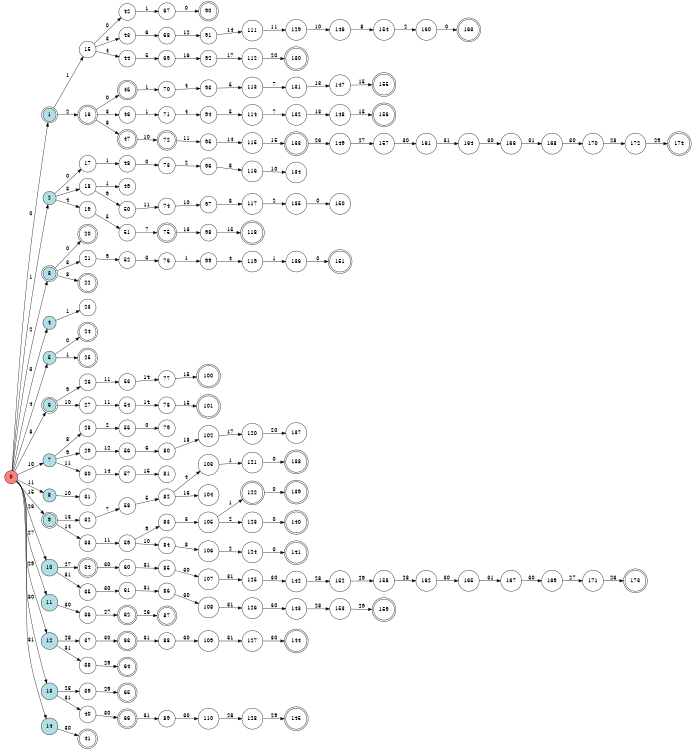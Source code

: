 digraph APTA {
__start0 [label="" shape="none"];

rankdir=LR;
size="8,5";

s0 [style="filled", color="black", fillcolor="#ff817b" shape="circle", label="0"];
s1 [style="rounded,filled", color="black", fillcolor="powderblue" shape="doublecircle", label="1"];
s2 [style="filled", color="black", fillcolor="powderblue" shape="circle", label="2"];
s3 [style="rounded,filled", color="black", fillcolor="powderblue" shape="doublecircle", label="3"];
s4 [style="filled", color="black", fillcolor="powderblue" shape="circle", label="4"];
s5 [style="filled", color="black", fillcolor="powderblue" shape="circle", label="5"];
s6 [style="rounded,filled", color="black", fillcolor="powderblue" shape="doublecircle", label="6"];
s7 [style="filled", color="black", fillcolor="powderblue" shape="circle", label="7"];
s8 [style="filled", color="black", fillcolor="powderblue" shape="circle", label="8"];
s9 [style="rounded,filled", color="black", fillcolor="powderblue" shape="doublecircle", label="9"];
s10 [style="filled", color="black", fillcolor="powderblue" shape="circle", label="10"];
s11 [style="filled", color="black", fillcolor="powderblue" shape="circle", label="11"];
s12 [style="filled", color="black", fillcolor="powderblue" shape="circle", label="12"];
s13 [style="filled", color="black", fillcolor="powderblue" shape="circle", label="13"];
s14 [style="filled", color="black", fillcolor="powderblue" shape="circle", label="14"];
s15 [style="filled", color="black", fillcolor="white" shape="circle", label="15"];
s16 [style="rounded,filled", color="black", fillcolor="white" shape="doublecircle", label="16"];
s17 [style="filled", color="black", fillcolor="white" shape="circle", label="17"];
s18 [style="filled", color="black", fillcolor="white" shape="circle", label="18"];
s19 [style="filled", color="black", fillcolor="white" shape="circle", label="19"];
s20 [style="rounded,filled", color="black", fillcolor="white" shape="doublecircle", label="20"];
s21 [style="filled", color="black", fillcolor="white" shape="circle", label="21"];
s22 [style="rounded,filled", color="black", fillcolor="white" shape="doublecircle", label="22"];
s23 [style="filled", color="black", fillcolor="white" shape="circle", label="23"];
s24 [style="rounded,filled", color="black", fillcolor="white" shape="doublecircle", label="24"];
s25 [style="rounded,filled", color="black", fillcolor="white" shape="doublecircle", label="25"];
s26 [style="filled", color="black", fillcolor="white" shape="circle", label="26"];
s27 [style="filled", color="black", fillcolor="white" shape="circle", label="27"];
s28 [style="filled", color="black", fillcolor="white" shape="circle", label="28"];
s29 [style="filled", color="black", fillcolor="white" shape="circle", label="29"];
s30 [style="filled", color="black", fillcolor="white" shape="circle", label="30"];
s31 [style="filled", color="black", fillcolor="white" shape="circle", label="31"];
s32 [style="filled", color="black", fillcolor="white" shape="circle", label="32"];
s33 [style="filled", color="black", fillcolor="white" shape="circle", label="33"];
s34 [style="rounded,filled", color="black", fillcolor="white" shape="doublecircle", label="34"];
s35 [style="filled", color="black", fillcolor="white" shape="circle", label="35"];
s36 [style="filled", color="black", fillcolor="white" shape="circle", label="36"];
s37 [style="filled", color="black", fillcolor="white" shape="circle", label="37"];
s38 [style="filled", color="black", fillcolor="white" shape="circle", label="38"];
s39 [style="filled", color="black", fillcolor="white" shape="circle", label="39"];
s40 [style="filled", color="black", fillcolor="white" shape="circle", label="40"];
s41 [style="rounded,filled", color="black", fillcolor="white" shape="doublecircle", label="41"];
s42 [style="filled", color="black", fillcolor="white" shape="circle", label="42"];
s43 [style="filled", color="black", fillcolor="white" shape="circle", label="43"];
s44 [style="filled", color="black", fillcolor="white" shape="circle", label="44"];
s45 [style="rounded,filled", color="black", fillcolor="white" shape="doublecircle", label="45"];
s46 [style="filled", color="black", fillcolor="white" shape="circle", label="46"];
s47 [style="rounded,filled", color="black", fillcolor="white" shape="doublecircle", label="47"];
s48 [style="filled", color="black", fillcolor="white" shape="circle", label="48"];
s49 [style="filled", color="black", fillcolor="white" shape="circle", label="49"];
s50 [style="filled", color="black", fillcolor="white" shape="circle", label="50"];
s51 [style="filled", color="black", fillcolor="white" shape="circle", label="51"];
s52 [style="filled", color="black", fillcolor="white" shape="circle", label="52"];
s53 [style="filled", color="black", fillcolor="white" shape="circle", label="53"];
s54 [style="filled", color="black", fillcolor="white" shape="circle", label="54"];
s55 [style="filled", color="black", fillcolor="white" shape="circle", label="55"];
s56 [style="filled", color="black", fillcolor="white" shape="circle", label="56"];
s57 [style="filled", color="black", fillcolor="white" shape="circle", label="57"];
s58 [style="filled", color="black", fillcolor="white" shape="circle", label="58"];
s59 [style="filled", color="black", fillcolor="white" shape="circle", label="59"];
s60 [style="filled", color="black", fillcolor="white" shape="circle", label="60"];
s61 [style="filled", color="black", fillcolor="white" shape="circle", label="61"];
s62 [style="rounded,filled", color="black", fillcolor="white" shape="doublecircle", label="62"];
s63 [style="rounded,filled", color="black", fillcolor="white" shape="doublecircle", label="63"];
s64 [style="rounded,filled", color="black", fillcolor="white" shape="doublecircle", label="64"];
s65 [style="rounded,filled", color="black", fillcolor="white" shape="doublecircle", label="65"];
s66 [style="rounded,filled", color="black", fillcolor="white" shape="doublecircle", label="66"];
s67 [style="filled", color="black", fillcolor="white" shape="circle", label="67"];
s68 [style="filled", color="black", fillcolor="white" shape="circle", label="68"];
s69 [style="filled", color="black", fillcolor="white" shape="circle", label="69"];
s70 [style="filled", color="black", fillcolor="white" shape="circle", label="70"];
s71 [style="filled", color="black", fillcolor="white" shape="circle", label="71"];
s72 [style="rounded,filled", color="black", fillcolor="white" shape="doublecircle", label="72"];
s73 [style="filled", color="black", fillcolor="white" shape="circle", label="73"];
s74 [style="filled", color="black", fillcolor="white" shape="circle", label="74"];
s75 [style="rounded,filled", color="black", fillcolor="white" shape="doublecircle", label="75"];
s76 [style="filled", color="black", fillcolor="white" shape="circle", label="76"];
s77 [style="filled", color="black", fillcolor="white" shape="circle", label="77"];
s78 [style="filled", color="black", fillcolor="white" shape="circle", label="78"];
s79 [style="filled", color="black", fillcolor="white" shape="circle", label="79"];
s80 [style="filled", color="black", fillcolor="white" shape="circle", label="80"];
s81 [style="filled", color="black", fillcolor="white" shape="circle", label="81"];
s82 [style="filled", color="black", fillcolor="white" shape="circle", label="82"];
s83 [style="filled", color="black", fillcolor="white" shape="circle", label="83"];
s84 [style="filled", color="black", fillcolor="white" shape="circle", label="84"];
s85 [style="filled", color="black", fillcolor="white" shape="circle", label="85"];
s86 [style="filled", color="black", fillcolor="white" shape="circle", label="86"];
s87 [style="rounded,filled", color="black", fillcolor="white" shape="doublecircle", label="87"];
s88 [style="filled", color="black", fillcolor="white" shape="circle", label="88"];
s89 [style="filled", color="black", fillcolor="white" shape="circle", label="89"];
s90 [style="rounded,filled", color="black", fillcolor="white" shape="doublecircle", label="90"];
s91 [style="filled", color="black", fillcolor="white" shape="circle", label="91"];
s92 [style="filled", color="black", fillcolor="white" shape="circle", label="92"];
s93 [style="filled", color="black", fillcolor="white" shape="circle", label="93"];
s94 [style="filled", color="black", fillcolor="white" shape="circle", label="94"];
s95 [style="filled", color="black", fillcolor="white" shape="circle", label="95"];
s96 [style="filled", color="black", fillcolor="white" shape="circle", label="96"];
s97 [style="filled", color="black", fillcolor="white" shape="circle", label="97"];
s98 [style="filled", color="black", fillcolor="white" shape="circle", label="98"];
s99 [style="filled", color="black", fillcolor="white" shape="circle", label="99"];
s100 [style="rounded,filled", color="black", fillcolor="white" shape="doublecircle", label="100"];
s101 [style="rounded,filled", color="black", fillcolor="white" shape="doublecircle", label="101"];
s102 [style="filled", color="black", fillcolor="white" shape="circle", label="102"];
s103 [style="filled", color="black", fillcolor="white" shape="circle", label="103"];
s104 [style="filled", color="black", fillcolor="white" shape="circle", label="104"];
s105 [style="filled", color="black", fillcolor="white" shape="circle", label="105"];
s106 [style="filled", color="black", fillcolor="white" shape="circle", label="106"];
s107 [style="filled", color="black", fillcolor="white" shape="circle", label="107"];
s108 [style="filled", color="black", fillcolor="white" shape="circle", label="108"];
s109 [style="filled", color="black", fillcolor="white" shape="circle", label="109"];
s110 [style="filled", color="black", fillcolor="white" shape="circle", label="110"];
s111 [style="filled", color="black", fillcolor="white" shape="circle", label="111"];
s112 [style="filled", color="black", fillcolor="white" shape="circle", label="112"];
s113 [style="filled", color="black", fillcolor="white" shape="circle", label="113"];
s114 [style="filled", color="black", fillcolor="white" shape="circle", label="114"];
s115 [style="filled", color="black", fillcolor="white" shape="circle", label="115"];
s116 [style="filled", color="black", fillcolor="white" shape="circle", label="116"];
s117 [style="filled", color="black", fillcolor="white" shape="circle", label="117"];
s118 [style="rounded,filled", color="black", fillcolor="white" shape="doublecircle", label="118"];
s119 [style="filled", color="black", fillcolor="white" shape="circle", label="119"];
s120 [style="filled", color="black", fillcolor="white" shape="circle", label="120"];
s121 [style="filled", color="black", fillcolor="white" shape="circle", label="121"];
s122 [style="rounded,filled", color="black", fillcolor="white" shape="doublecircle", label="122"];
s123 [style="filled", color="black", fillcolor="white" shape="circle", label="123"];
s124 [style="filled", color="black", fillcolor="white" shape="circle", label="124"];
s125 [style="filled", color="black", fillcolor="white" shape="circle", label="125"];
s126 [style="filled", color="black", fillcolor="white" shape="circle", label="126"];
s127 [style="filled", color="black", fillcolor="white" shape="circle", label="127"];
s128 [style="filled", color="black", fillcolor="white" shape="circle", label="128"];
s129 [style="filled", color="black", fillcolor="white" shape="circle", label="129"];
s130 [style="rounded,filled", color="black", fillcolor="white" shape="doublecircle", label="130"];
s131 [style="filled", color="black", fillcolor="white" shape="circle", label="131"];
s132 [style="filled", color="black", fillcolor="white" shape="circle", label="132"];
s133 [style="rounded,filled", color="black", fillcolor="white" shape="doublecircle", label="133"];
s134 [style="filled", color="black", fillcolor="white" shape="circle", label="134"];
s135 [style="filled", color="black", fillcolor="white" shape="circle", label="135"];
s136 [style="filled", color="black", fillcolor="white" shape="circle", label="136"];
s137 [style="filled", color="black", fillcolor="white" shape="circle", label="137"];
s138 [style="rounded,filled", color="black", fillcolor="white" shape="doublecircle", label="138"];
s139 [style="rounded,filled", color="black", fillcolor="white" shape="doublecircle", label="139"];
s140 [style="rounded,filled", color="black", fillcolor="white" shape="doublecircle", label="140"];
s141 [style="rounded,filled", color="black", fillcolor="white" shape="doublecircle", label="141"];
s142 [style="filled", color="black", fillcolor="white" shape="circle", label="142"];
s143 [style="filled", color="black", fillcolor="white" shape="circle", label="143"];
s144 [style="rounded,filled", color="black", fillcolor="white" shape="doublecircle", label="144"];
s145 [style="rounded,filled", color="black", fillcolor="white" shape="doublecircle", label="145"];
s146 [style="filled", color="black", fillcolor="white" shape="circle", label="146"];
s147 [style="filled", color="black", fillcolor="white" shape="circle", label="147"];
s148 [style="filled", color="black", fillcolor="white" shape="circle", label="148"];
s149 [style="filled", color="black", fillcolor="white" shape="circle", label="149"];
s150 [style="filled", color="black", fillcolor="white" shape="circle", label="150"];
s151 [style="rounded,filled", color="black", fillcolor="white" shape="doublecircle", label="151"];
s152 [style="filled", color="black", fillcolor="white" shape="circle", label="152"];
s153 [style="filled", color="black", fillcolor="white" shape="circle", label="153"];
s154 [style="filled", color="black", fillcolor="white" shape="circle", label="154"];
s155 [style="rounded,filled", color="black", fillcolor="white" shape="doublecircle", label="155"];
s156 [style="rounded,filled", color="black", fillcolor="white" shape="doublecircle", label="156"];
s157 [style="filled", color="black", fillcolor="white" shape="circle", label="157"];
s158 [style="filled", color="black", fillcolor="white" shape="circle", label="158"];
s159 [style="rounded,filled", color="black", fillcolor="white" shape="doublecircle", label="159"];
s160 [style="filled", color="black", fillcolor="white" shape="circle", label="160"];
s161 [style="filled", color="black", fillcolor="white" shape="circle", label="161"];
s162 [style="filled", color="black", fillcolor="white" shape="circle", label="162"];
s163 [style="rounded,filled", color="black", fillcolor="white" shape="doublecircle", label="163"];
s164 [style="filled", color="black", fillcolor="white" shape="circle", label="164"];
s165 [style="filled", color="black", fillcolor="white" shape="circle", label="165"];
s166 [style="filled", color="black", fillcolor="white" shape="circle", label="166"];
s167 [style="filled", color="black", fillcolor="white" shape="circle", label="167"];
s168 [style="filled", color="black", fillcolor="white" shape="circle", label="168"];
s169 [style="filled", color="black", fillcolor="white" shape="circle", label="169"];
s170 [style="filled", color="black", fillcolor="white" shape="circle", label="170"];
s171 [style="filled", color="black", fillcolor="white" shape="circle", label="171"];
s172 [style="filled", color="black", fillcolor="white" shape="circle", label="172"];
s173 [style="rounded,filled", color="black", fillcolor="white" shape="doublecircle", label="173"];
s174 [style="rounded,filled", color="black", fillcolor="white" shape="doublecircle", label="174"];
s0 -> s1 [label="0"];
s0 -> s2 [label="1"];
s0 -> s3 [label="2"];
s0 -> s4 [label="3"];
s0 -> s5 [label="4"];
s0 -> s6 [label="8"];
s0 -> s7 [label="10"];
s0 -> s8 [label="11"];
s0 -> s9 [label="15"];
s0 -> s10 [label="26"];
s0 -> s11 [label="27"];
s0 -> s12 [label="29"];
s0 -> s13 [label="30"];
s0 -> s14 [label="31"];
s1 -> s15 [label="1"];
s1 -> s16 [label="2"];
s2 -> s17 [label="0"];
s2 -> s18 [label="3"];
s2 -> s19 [label="4"];
s3 -> s20 [label="0"];
s3 -> s21 [label="3"];
s3 -> s22 [label="8"];
s4 -> s23 [label="1"];
s5 -> s24 [label="0"];
s5 -> s25 [label="1"];
s6 -> s26 [label="9"];
s6 -> s27 [label="10"];
s7 -> s28 [label="8"];
s7 -> s29 [label="9"];
s7 -> s30 [label="11"];
s8 -> s31 [label="10"];
s9 -> s32 [label="13"];
s9 -> s33 [label="14"];
s10 -> s34 [label="27"];
s10 -> s35 [label="31"];
s11 -> s36 [label="30"];
s12 -> s37 [label="28"];
s12 -> s38 [label="31"];
s13 -> s39 [label="28"];
s13 -> s40 [label="31"];
s14 -> s41 [label="30"];
s15 -> s42 [label="0"];
s15 -> s43 [label="3"];
s15 -> s44 [label="4"];
s16 -> s45 [label="0"];
s16 -> s46 [label="3"];
s16 -> s47 [label="8"];
s17 -> s48 [label="1"];
s18 -> s49 [label="1"];
s18 -> s50 [label="9"];
s19 -> s51 [label="5"];
s21 -> s52 [label="9"];
s26 -> s53 [label="11"];
s27 -> s54 [label="11"];
s28 -> s55 [label="2"];
s29 -> s56 [label="12"];
s30 -> s57 [label="14"];
s32 -> s58 [label="7"];
s33 -> s59 [label="11"];
s34 -> s60 [label="30"];
s35 -> s61 [label="30"];
s36 -> s62 [label="27"];
s37 -> s63 [label="30"];
s38 -> s64 [label="29"];
s39 -> s65 [label="29"];
s40 -> s66 [label="30"];
s42 -> s67 [label="1"];
s43 -> s68 [label="6"];
s44 -> s69 [label="5"];
s45 -> s70 [label="1"];
s46 -> s71 [label="1"];
s47 -> s72 [label="10"];
s48 -> s73 [label="0"];
s50 -> s74 [label="11"];
s51 -> s75 [label="7"];
s52 -> s76 [label="3"];
s53 -> s77 [label="14"];
s54 -> s78 [label="14"];
s55 -> s79 [label="0"];
s56 -> s80 [label="6"];
s57 -> s81 [label="15"];
s58 -> s82 [label="5"];
s59 -> s83 [label="9"];
s59 -> s84 [label="10"];
s60 -> s85 [label="31"];
s61 -> s86 [label="31"];
s62 -> s87 [label="26"];
s63 -> s88 [label="31"];
s66 -> s89 [label="31"];
s67 -> s90 [label="0"];
s68 -> s91 [label="12"];
s69 -> s92 [label="16"];
s70 -> s93 [label="4"];
s71 -> s94 [label="4"];
s72 -> s95 [label="11"];
s73 -> s96 [label="2"];
s74 -> s97 [label="10"];
s75 -> s98 [label="13"];
s76 -> s99 [label="1"];
s77 -> s100 [label="15"];
s78 -> s101 [label="15"];
s80 -> s102 [label="18"];
s82 -> s103 [label="4"];
s82 -> s104 [label="16"];
s83 -> s105 [label="3"];
s84 -> s106 [label="8"];
s85 -> s107 [label="30"];
s86 -> s108 [label="30"];
s88 -> s109 [label="30"];
s89 -> s110 [label="30"];
s91 -> s111 [label="14"];
s92 -> s112 [label="17"];
s93 -> s113 [label="5"];
s94 -> s114 [label="5"];
s95 -> s115 [label="14"];
s96 -> s116 [label="8"];
s97 -> s117 [label="8"];
s98 -> s118 [label="15"];
s99 -> s119 [label="4"];
s102 -> s120 [label="17"];
s103 -> s121 [label="1"];
s105 -> s122 [label="1"];
s105 -> s123 [label="2"];
s106 -> s124 [label="2"];
s107 -> s125 [label="31"];
s108 -> s126 [label="31"];
s109 -> s127 [label="31"];
s110 -> s128 [label="28"];
s111 -> s129 [label="11"];
s112 -> s130 [label="20"];
s113 -> s131 [label="7"];
s114 -> s132 [label="7"];
s115 -> s133 [label="15"];
s116 -> s134 [label="10"];
s117 -> s135 [label="2"];
s119 -> s136 [label="1"];
s120 -> s137 [label="20"];
s121 -> s138 [label="0"];
s122 -> s139 [label="0"];
s123 -> s140 [label="0"];
s124 -> s141 [label="0"];
s125 -> s142 [label="30"];
s126 -> s143 [label="30"];
s127 -> s144 [label="30"];
s128 -> s145 [label="29"];
s129 -> s146 [label="10"];
s131 -> s147 [label="13"];
s132 -> s148 [label="13"];
s133 -> s149 [label="26"];
s135 -> s150 [label="0"];
s136 -> s151 [label="0"];
s142 -> s152 [label="28"];
s143 -> s153 [label="28"];
s146 -> s154 [label="8"];
s147 -> s155 [label="15"];
s148 -> s156 [label="15"];
s149 -> s157 [label="27"];
s152 -> s158 [label="29"];
s153 -> s159 [label="29"];
s154 -> s160 [label="2"];
s157 -> s161 [label="30"];
s158 -> s162 [label="28"];
s160 -> s163 [label="0"];
s161 -> s164 [label="31"];
s162 -> s165 [label="30"];
s164 -> s166 [label="30"];
s165 -> s167 [label="31"];
s166 -> s168 [label="31"];
s167 -> s169 [label="30"];
s168 -> s170 [label="30"];
s169 -> s171 [label="27"];
s170 -> s172 [label="28"];
s171 -> s173 [label="26"];
s172 -> s174 [label="29"];

}